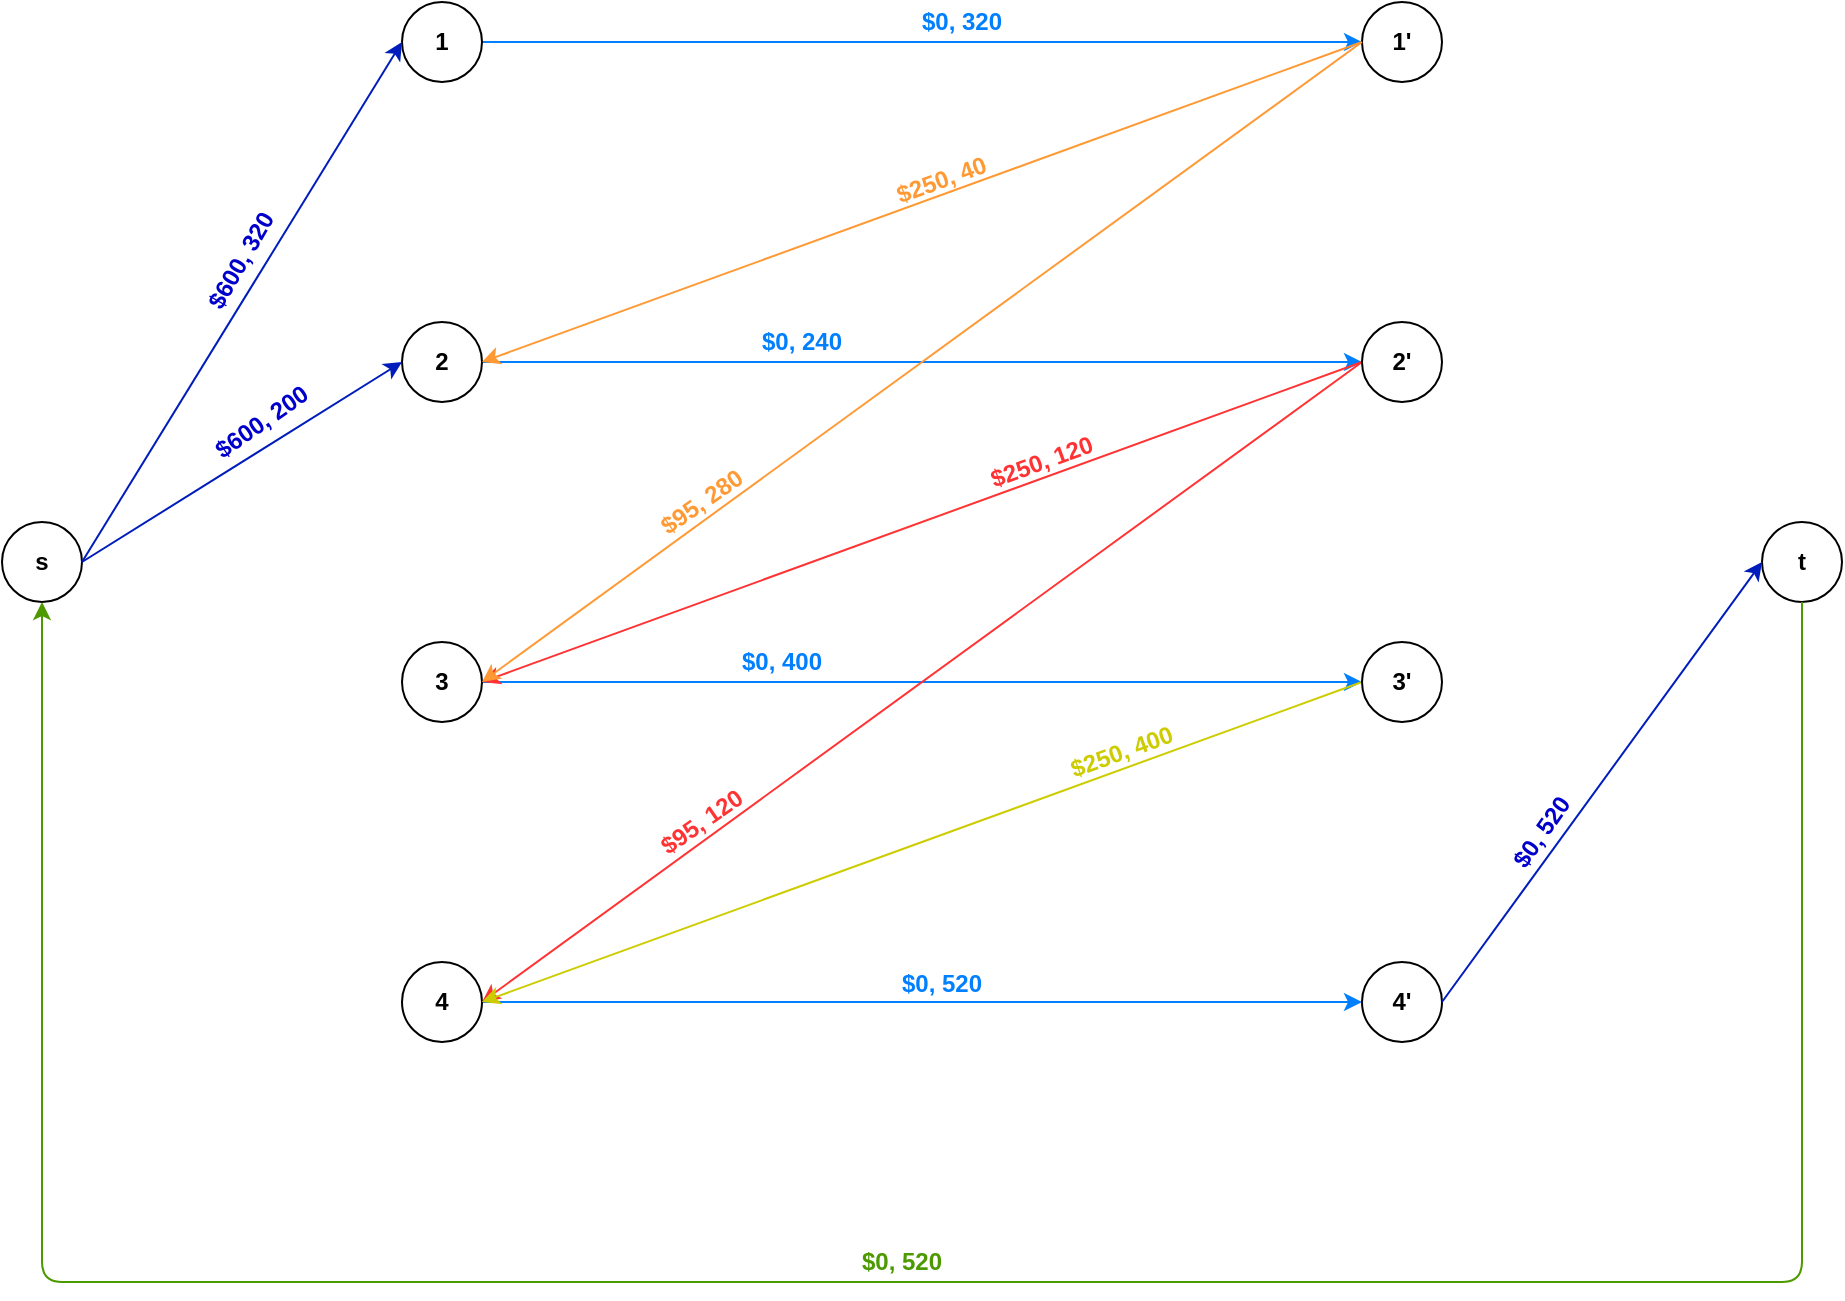 <mxfile version="14.4.3" type="device"><diagram id="wThC0ehXAJ2NCH0y0Ky8" name="Page-1"><mxGraphModel dx="1483" dy="749" grid="1" gridSize="10" guides="1" tooltips="1" connect="1" arrows="1" fold="1" page="1" pageScale="1" pageWidth="1100" pageHeight="850" math="0" shadow="0"><root><mxCell id="0"/><mxCell id="1" parent="0"/><mxCell id="8IHRuvas68S-kI4Hlbfv-1" value="&lt;b&gt;s&lt;/b&gt;" style="ellipse;whiteSpace=wrap;html=1;aspect=fixed;" vertex="1" parent="1"><mxGeometry x="40" y="300" width="40" height="40" as="geometry"/></mxCell><mxCell id="8IHRuvas68S-kI4Hlbfv-67" style="edgeStyle=orthogonalEdgeStyle;rounded=0;orthogonalLoop=1;jettySize=auto;html=1;entryX=0;entryY=0.5;entryDx=0;entryDy=0;fontSize=10;fontColor=#33FFFF;strokeColor=#007FFF;" edge="1" parent="1" source="8IHRuvas68S-kI4Hlbfv-2" target="8IHRuvas68S-kI4Hlbfv-56"><mxGeometry relative="1" as="geometry"/></mxCell><mxCell id="8IHRuvas68S-kI4Hlbfv-2" value="&lt;b&gt;1&lt;/b&gt;" style="ellipse;whiteSpace=wrap;html=1;aspect=fixed;" vertex="1" parent="1"><mxGeometry x="240" y="40" width="40" height="40" as="geometry"/></mxCell><mxCell id="8IHRuvas68S-kI4Hlbfv-66" style="edgeStyle=orthogonalEdgeStyle;rounded=0;orthogonalLoop=1;jettySize=auto;html=1;entryX=0;entryY=0.5;entryDx=0;entryDy=0;fontSize=10;fontColor=#33FFFF;strokeColor=#007FFF;" edge="1" parent="1" source="8IHRuvas68S-kI4Hlbfv-3" target="8IHRuvas68S-kI4Hlbfv-57"><mxGeometry relative="1" as="geometry"/></mxCell><mxCell id="8IHRuvas68S-kI4Hlbfv-3" value="&lt;b&gt;2&lt;/b&gt;" style="ellipse;whiteSpace=wrap;html=1;aspect=fixed;" vertex="1" parent="1"><mxGeometry x="240" y="200" width="40" height="40" as="geometry"/></mxCell><mxCell id="8IHRuvas68S-kI4Hlbfv-65" style="edgeStyle=orthogonalEdgeStyle;rounded=0;orthogonalLoop=1;jettySize=auto;html=1;entryX=0;entryY=0.5;entryDx=0;entryDy=0;fontSize=10;fontColor=#33FFFF;strokeColor=#007FFF;" edge="1" parent="1" source="8IHRuvas68S-kI4Hlbfv-4" target="8IHRuvas68S-kI4Hlbfv-58"><mxGeometry relative="1" as="geometry"/></mxCell><mxCell id="8IHRuvas68S-kI4Hlbfv-4" value="&lt;b&gt;3&lt;/b&gt;" style="ellipse;whiteSpace=wrap;html=1;aspect=fixed;" vertex="1" parent="1"><mxGeometry x="240" y="360" width="40" height="40" as="geometry"/></mxCell><mxCell id="8IHRuvas68S-kI4Hlbfv-64" style="edgeStyle=orthogonalEdgeStyle;rounded=0;orthogonalLoop=1;jettySize=auto;html=1;entryX=0;entryY=0.5;entryDx=0;entryDy=0;fontSize=10;fontColor=#33FFFF;strokeColor=#007FFF;" edge="1" parent="1" source="8IHRuvas68S-kI4Hlbfv-5" target="8IHRuvas68S-kI4Hlbfv-59"><mxGeometry relative="1" as="geometry"/></mxCell><mxCell id="8IHRuvas68S-kI4Hlbfv-5" value="&lt;b&gt;4&lt;/b&gt;" style="ellipse;whiteSpace=wrap;html=1;aspect=fixed;" vertex="1" parent="1"><mxGeometry x="240" y="520" width="40" height="40" as="geometry"/></mxCell><mxCell id="8IHRuvas68S-kI4Hlbfv-6" value="&lt;b&gt;t&lt;/b&gt;" style="ellipse;whiteSpace=wrap;html=1;aspect=fixed;" vertex="1" parent="1"><mxGeometry x="920" y="300" width="40" height="40" as="geometry"/></mxCell><mxCell id="8IHRuvas68S-kI4Hlbfv-7" value="" style="endArrow=classic;html=1;exitX=1;exitY=0.5;exitDx=0;exitDy=0;fillColor=#0050ef;strokeColor=#001DBC;entryX=0;entryY=0.5;entryDx=0;entryDy=0;" edge="1" parent="1" source="8IHRuvas68S-kI4Hlbfv-1" target="8IHRuvas68S-kI4Hlbfv-2"><mxGeometry width="50" height="50" relative="1" as="geometry"><mxPoint x="240" y="670.59" as="sourcePoint"/><mxPoint x="340" y="550.59" as="targetPoint"/></mxGeometry></mxCell><mxCell id="8IHRuvas68S-kI4Hlbfv-11" value="" style="endArrow=classic;html=1;entryX=0;entryY=0.5;entryDx=0;entryDy=0;fillColor=#0050ef;strokeColor=#001DBC;exitX=1;exitY=0.5;exitDx=0;exitDy=0;" edge="1" parent="1" source="8IHRuvas68S-kI4Hlbfv-1" target="8IHRuvas68S-kI4Hlbfv-3"><mxGeometry width="50" height="50" relative="1" as="geometry"><mxPoint x="240" y="670.59" as="sourcePoint"/><mxPoint x="680" y="670.59" as="targetPoint"/></mxGeometry></mxCell><mxCell id="8IHRuvas68S-kI4Hlbfv-12" value="" style="endArrow=classic;html=1;entryX=1;entryY=0.5;entryDx=0;entryDy=0;exitX=0;exitY=0.5;exitDx=0;exitDy=0;fillColor=#fff2cc;gradientColor=#ffd966;strokeColor=#FF9933;fontColor=#FF9933;" edge="1" parent="1" source="8IHRuvas68S-kI4Hlbfv-56" target="8IHRuvas68S-kI4Hlbfv-3"><mxGeometry width="50" height="50" relative="1" as="geometry"><mxPoint x="600" y="550.0" as="sourcePoint"/><mxPoint x="600" y="790" as="targetPoint"/></mxGeometry></mxCell><mxCell id="8IHRuvas68S-kI4Hlbfv-19" value="" style="endArrow=classic;html=1;fillColor=#e51400;entryX=1;entryY=0.5;entryDx=0;entryDy=0;exitX=0;exitY=0.5;exitDx=0;exitDy=0;strokeColor=#FF3333;fontColor=#FF3333;" edge="1" parent="1" source="8IHRuvas68S-kI4Hlbfv-57" target="8IHRuvas68S-kI4Hlbfv-4"><mxGeometry width="50" height="50" relative="1" as="geometry"><mxPoint x="970" y="430.0" as="sourcePoint"/><mxPoint x="970" y="670" as="targetPoint"/></mxGeometry></mxCell><mxCell id="8IHRuvas68S-kI4Hlbfv-20" value="" style="endArrow=classic;html=1;fillColor=#e51400;entryX=1;entryY=0.5;entryDx=0;entryDy=0;exitX=0;exitY=0.5;exitDx=0;exitDy=0;strokeColor=#FF3333;fontColor=#FF3333;" edge="1" parent="1" source="8IHRuvas68S-kI4Hlbfv-57" target="8IHRuvas68S-kI4Hlbfv-5"><mxGeometry width="50" height="50" relative="1" as="geometry"><mxPoint x="970" y="430.0" as="sourcePoint"/><mxPoint x="1070" y="550.0" as="targetPoint"/></mxGeometry></mxCell><mxCell id="8IHRuvas68S-kI4Hlbfv-22" value="" style="endArrow=classic;html=1;fillColor=#60a917;entryX=1;entryY=0.5;entryDx=0;entryDy=0;exitX=0;exitY=0.5;exitDx=0;exitDy=0;strokeColor=#CCCC00;fontColor=#CCCC00;" edge="1" parent="1" source="8IHRuvas68S-kI4Hlbfv-58" target="8IHRuvas68S-kI4Hlbfv-5"><mxGeometry width="50" height="50" relative="1" as="geometry"><mxPoint x="990" y="690" as="sourcePoint"/><mxPoint x="1070" y="550.0" as="targetPoint"/></mxGeometry></mxCell><mxCell id="8IHRuvas68S-kI4Hlbfv-28" value="&lt;b&gt;$0, 320&lt;/b&gt;" style="text;html=1;strokeColor=none;fillColor=none;align=center;verticalAlign=middle;whiteSpace=wrap;rounded=0;fontColor=#007FFF;" vertex="1" parent="1"><mxGeometry x="460" y="40" width="120" height="20" as="geometry"/></mxCell><mxCell id="8IHRuvas68S-kI4Hlbfv-56" value="&lt;b&gt;1'&lt;/b&gt;" style="ellipse;whiteSpace=wrap;html=1;aspect=fixed;" vertex="1" parent="1"><mxGeometry x="720" y="40" width="40" height="40" as="geometry"/></mxCell><mxCell id="8IHRuvas68S-kI4Hlbfv-57" value="&lt;b&gt;2'&lt;/b&gt;" style="ellipse;whiteSpace=wrap;html=1;aspect=fixed;" vertex="1" parent="1"><mxGeometry x="720" y="200" width="40" height="40" as="geometry"/></mxCell><mxCell id="8IHRuvas68S-kI4Hlbfv-58" value="&lt;b&gt;3'&lt;/b&gt;" style="ellipse;whiteSpace=wrap;html=1;aspect=fixed;" vertex="1" parent="1"><mxGeometry x="720" y="360" width="40" height="40" as="geometry"/></mxCell><mxCell id="8IHRuvas68S-kI4Hlbfv-59" value="&lt;b&gt;4'&lt;/b&gt;" style="ellipse;whiteSpace=wrap;html=1;aspect=fixed;" vertex="1" parent="1"><mxGeometry x="720" y="520" width="40" height="40" as="geometry"/></mxCell><mxCell id="8IHRuvas68S-kI4Hlbfv-73" value="" style="endArrow=classic;html=1;exitX=1;exitY=0.5;exitDx=0;exitDy=0;fillColor=#0050ef;strokeColor=#001DBC;entryX=0;entryY=0.5;entryDx=0;entryDy=0;" edge="1" parent="1" source="8IHRuvas68S-kI4Hlbfv-59" target="8IHRuvas68S-kI4Hlbfv-6"><mxGeometry width="50" height="50" relative="1" as="geometry"><mxPoint x="770" y="390" as="sourcePoint"/><mxPoint x="930" y="330" as="targetPoint"/></mxGeometry></mxCell><mxCell id="8IHRuvas68S-kI4Hlbfv-74" value="" style="endArrow=classic;html=1;entryX=1;entryY=0.5;entryDx=0;entryDy=0;exitX=0;exitY=0.5;exitDx=0;exitDy=0;fillColor=#fff2cc;gradientColor=#ffd966;strokeColor=#FF9933;fontColor=#FF9933;" edge="1" parent="1" source="8IHRuvas68S-kI4Hlbfv-56" target="8IHRuvas68S-kI4Hlbfv-4"><mxGeometry width="50" height="50" relative="1" as="geometry"><mxPoint x="730" y="70.0" as="sourcePoint"/><mxPoint x="290" y="230" as="targetPoint"/></mxGeometry></mxCell><mxCell id="8IHRuvas68S-kI4Hlbfv-75" value="" style="edgeStyle=segmentEdgeStyle;endArrow=classic;html=1;fontSize=10;entryX=0.5;entryY=1;entryDx=0;entryDy=0;fontColor=#00FF00;strokeColor=#4D9900;" edge="1" parent="1" target="8IHRuvas68S-kI4Hlbfv-1"><mxGeometry width="50" height="50" relative="1" as="geometry"><mxPoint x="520" y="680" as="sourcePoint"/><mxPoint x="590" y="540" as="targetPoint"/><Array as="points"><mxPoint x="520" y="680"/><mxPoint x="60" y="680"/></Array></mxGeometry></mxCell><mxCell id="8IHRuvas68S-kI4Hlbfv-79" value="&lt;b&gt;$0, 240&lt;/b&gt;" style="text;html=1;strokeColor=none;fillColor=none;align=center;verticalAlign=middle;whiteSpace=wrap;rounded=0;fontColor=#007FFF;" vertex="1" parent="1"><mxGeometry x="380" y="200" width="120" height="20" as="geometry"/></mxCell><mxCell id="8IHRuvas68S-kI4Hlbfv-81" value="&lt;b&gt;$0, 400&lt;/b&gt;" style="text;html=1;strokeColor=none;fillColor=none;align=center;verticalAlign=middle;whiteSpace=wrap;rounded=0;fontColor=#007FFF;" vertex="1" parent="1"><mxGeometry x="370" y="360" width="120" height="20" as="geometry"/></mxCell><mxCell id="8IHRuvas68S-kI4Hlbfv-82" value="&lt;b&gt;$0, 520&lt;/b&gt;" style="text;html=1;strokeColor=none;fillColor=none;align=center;verticalAlign=middle;whiteSpace=wrap;rounded=0;fontColor=#007FFF;" vertex="1" parent="1"><mxGeometry x="450" y="520.59" width="120" height="20" as="geometry"/></mxCell><mxCell id="8IHRuvas68S-kI4Hlbfv-85" value="" style="endArrow=none;html=1;fontSize=10;fontColor=#00FF00;entryX=0.5;entryY=1;entryDx=0;entryDy=0;strokeColor=#4D9900;" edge="1" parent="1" target="8IHRuvas68S-kI4Hlbfv-6"><mxGeometry width="50" height="50" relative="1" as="geometry"><mxPoint x="520" y="680" as="sourcePoint"/><mxPoint x="530" y="530" as="targetPoint"/><Array as="points"><mxPoint x="940" y="680"/></Array></mxGeometry></mxCell><mxCell id="8IHRuvas68S-kI4Hlbfv-89" value="&lt;b&gt;$600, 320&lt;/b&gt;" style="text;html=1;strokeColor=none;fillColor=none;align=center;verticalAlign=middle;whiteSpace=wrap;rounded=0;rotation=-60;fontColor=#0000CC;" vertex="1" parent="1"><mxGeometry x="100" y="159.41" width="120" height="20" as="geometry"/></mxCell><mxCell id="8IHRuvas68S-kI4Hlbfv-90" value="&lt;b&gt;$600, 200&lt;/b&gt;" style="text;html=1;strokeColor=none;fillColor=none;align=center;verticalAlign=middle;whiteSpace=wrap;rounded=0;rotation=-35;fontColor=#0000CC;" vertex="1" parent="1"><mxGeometry x="110" y="240" width="120" height="20" as="geometry"/></mxCell><mxCell id="8IHRuvas68S-kI4Hlbfv-93" value="&lt;b&gt;$250, 40&lt;/b&gt;" style="text;html=1;strokeColor=none;fillColor=none;align=center;verticalAlign=middle;whiteSpace=wrap;rounded=0;rotation=-20;fontColor=#FF9933;" vertex="1" parent="1"><mxGeometry x="450" y="119.41" width="120" height="20" as="geometry"/></mxCell><mxCell id="8IHRuvas68S-kI4Hlbfv-94" value="&lt;b&gt;$95, 280&lt;/b&gt;" style="text;html=1;strokeColor=none;fillColor=none;align=center;verticalAlign=middle;whiteSpace=wrap;rounded=0;rotation=-35;fontColor=#FF9933;" vertex="1" parent="1"><mxGeometry x="330" y="280" width="120" height="20" as="geometry"/></mxCell><mxCell id="8IHRuvas68S-kI4Hlbfv-95" value="&lt;b&gt;$250, 120&lt;/b&gt;" style="text;html=1;strokeColor=none;fillColor=none;align=center;verticalAlign=middle;whiteSpace=wrap;rounded=0;rotation=-20;fontColor=#FF3333;" vertex="1" parent="1"><mxGeometry x="500" y="260" width="120" height="20" as="geometry"/></mxCell><mxCell id="8IHRuvas68S-kI4Hlbfv-96" value="&lt;b&gt;$95, 120&lt;/b&gt;" style="text;html=1;strokeColor=none;fillColor=none;align=center;verticalAlign=middle;whiteSpace=wrap;rounded=0;rotation=-35;fontColor=#FF3333;" vertex="1" parent="1"><mxGeometry x="330" y="440" width="120" height="20" as="geometry"/></mxCell><mxCell id="8IHRuvas68S-kI4Hlbfv-97" value="&lt;b&gt;$250, 400&lt;/b&gt;" style="text;html=1;strokeColor=none;fillColor=none;align=center;verticalAlign=middle;whiteSpace=wrap;rounded=0;rotation=-20;fontColor=#CCCC00;" vertex="1" parent="1"><mxGeometry x="540" y="405" width="120" height="20" as="geometry"/></mxCell><mxCell id="8IHRuvas68S-kI4Hlbfv-98" value="&lt;b&gt;$0, 520&lt;/b&gt;" style="text;html=1;strokeColor=none;fillColor=none;align=center;verticalAlign=middle;whiteSpace=wrap;rounded=0;rotation=-55;fontColor=#0000CC;" vertex="1" parent="1"><mxGeometry x="760" y="445" width="100" height="20" as="geometry"/></mxCell><mxCell id="8IHRuvas68S-kI4Hlbfv-102" value="&lt;b&gt;$0, 520&lt;/b&gt;" style="text;html=1;strokeColor=none;fillColor=none;align=center;verticalAlign=middle;whiteSpace=wrap;rounded=0;rotation=0;fontColor=#4D9900;" vertex="1" parent="1"><mxGeometry x="440" y="660" width="100" height="20" as="geometry"/></mxCell></root></mxGraphModel></diagram></mxfile>